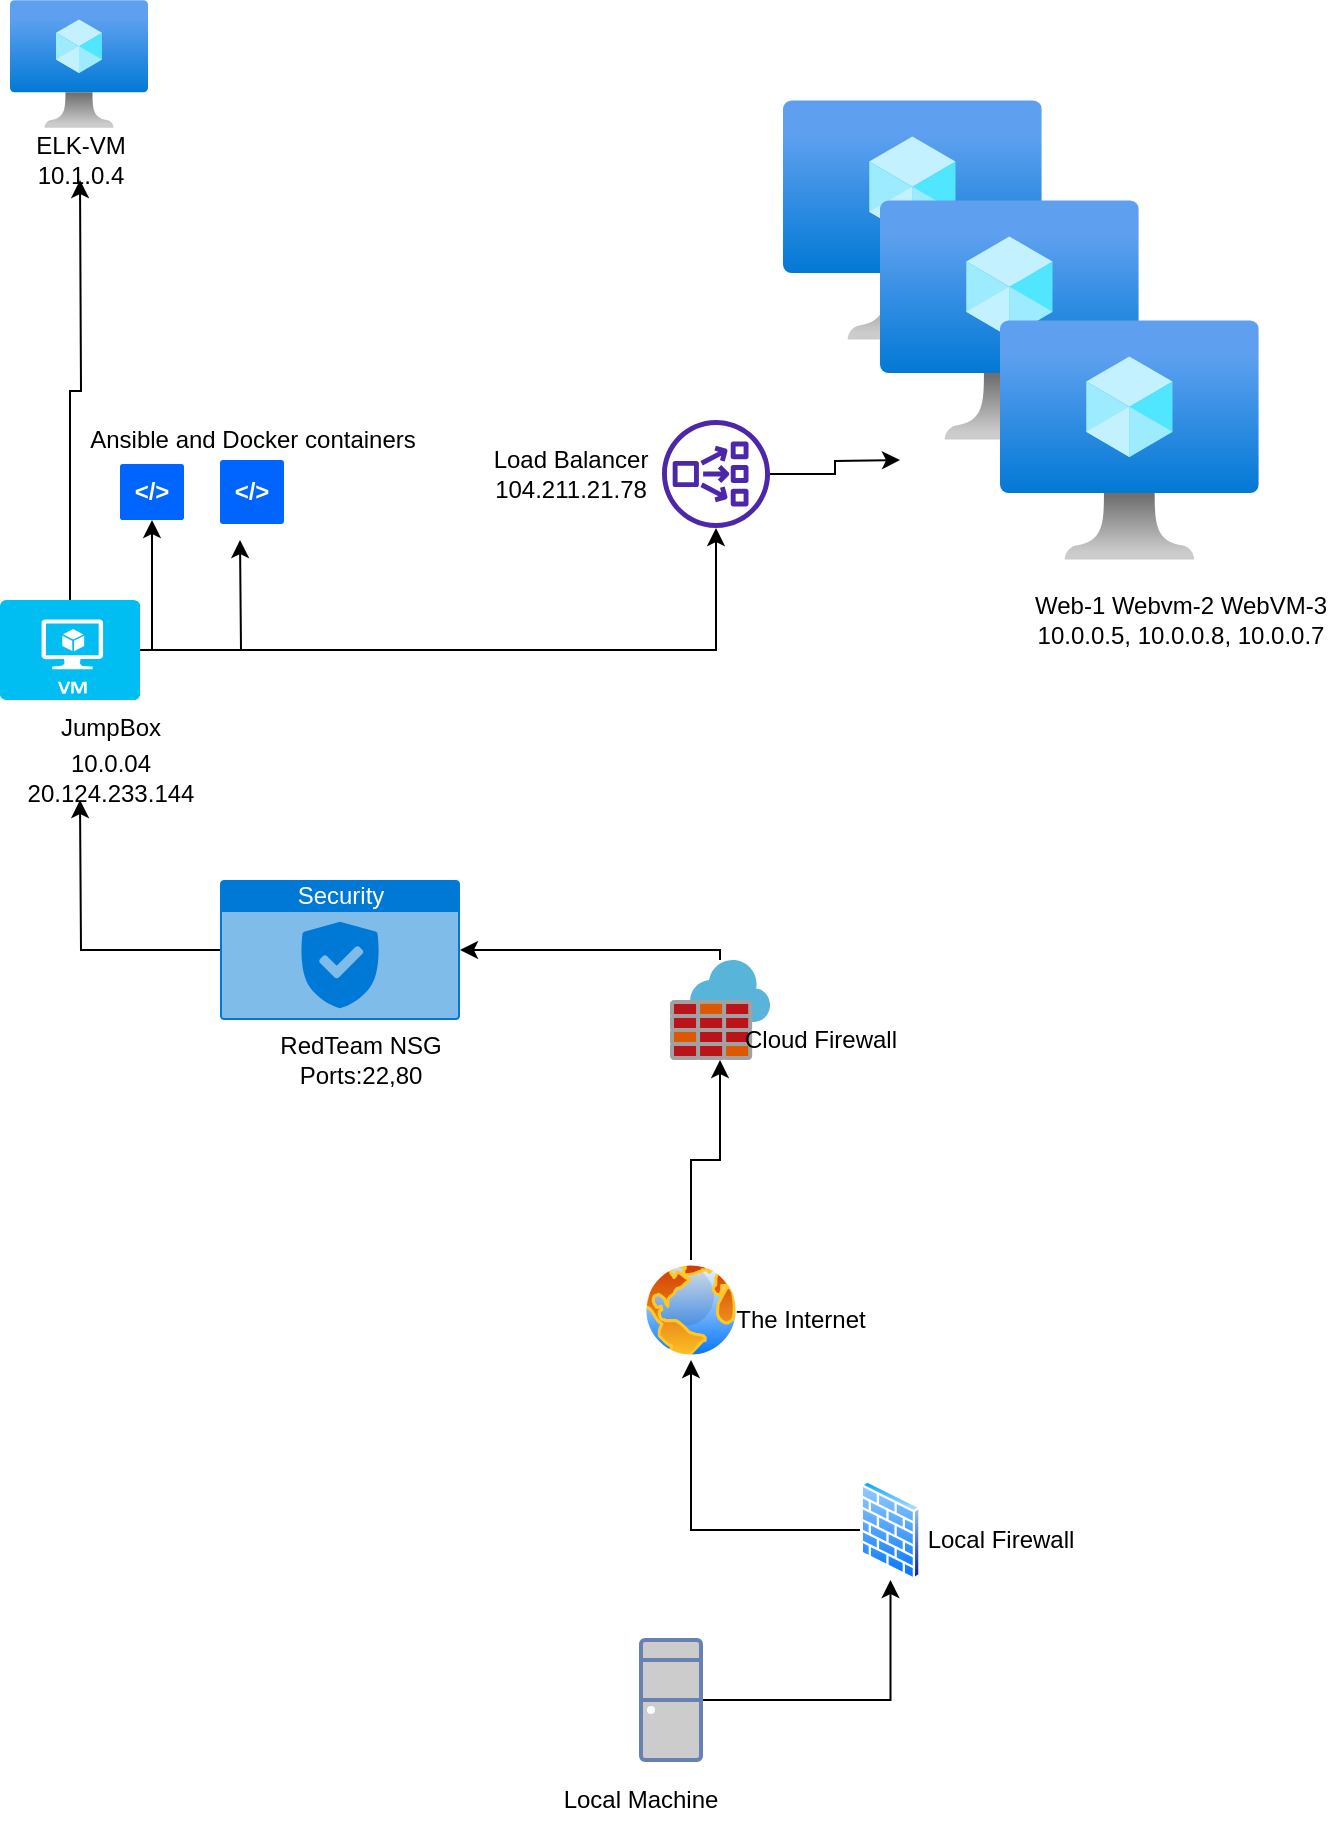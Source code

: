 <mxfile version="15.8.7" type="device"><diagram id="Dm8JXSk4xyU7anZuI7Jv" name="Page-1"><mxGraphModel dx="1102" dy="1025" grid="1" gridSize="10" guides="1" tooltips="1" connect="1" arrows="1" fold="1" page="1" pageScale="1" pageWidth="850" pageHeight="1100" math="0" shadow="0"><root><mxCell id="0"/><mxCell id="1" parent="0"/><mxCell id="suPRip7BqP3Dh2SWHIjD-8" value="" style="edgeStyle=orthogonalEdgeStyle;rounded=0;orthogonalLoop=1;jettySize=auto;html=1;" parent="1" source="suPRip7BqP3Dh2SWHIjD-2" target="suPRip7BqP3Dh2SWHIjD-6" edge="1"><mxGeometry relative="1" as="geometry"/></mxCell><mxCell id="suPRip7BqP3Dh2SWHIjD-2" value="" style="fontColor=#0066CC;verticalAlign=top;verticalLabelPosition=bottom;labelPosition=center;align=center;html=1;outlineConnect=0;fillColor=#CCCCCC;strokeColor=#6881B3;gradientColor=none;gradientDirection=north;strokeWidth=2;shape=mxgraph.networks.desktop_pc;" parent="1" vertex="1"><mxGeometry x="410.5" y="1000" width="30" height="60" as="geometry"/></mxCell><mxCell id="suPRip7BqP3Dh2SWHIjD-10" value="" style="edgeStyle=orthogonalEdgeStyle;rounded=0;orthogonalLoop=1;jettySize=auto;html=1;" parent="1" source="suPRip7BqP3Dh2SWHIjD-6" target="suPRip7BqP3Dh2SWHIjD-9" edge="1"><mxGeometry relative="1" as="geometry"/></mxCell><mxCell id="suPRip7BqP3Dh2SWHIjD-6" value="" style="aspect=fixed;perimeter=ellipsePerimeter;html=1;align=center;shadow=0;dashed=0;spacingTop=3;image;image=img/lib/active_directory/firewall.svg;" parent="1" vertex="1"><mxGeometry x="520" y="920" width="30.5" height="50" as="geometry"/></mxCell><mxCell id="suPRip7BqP3Dh2SWHIjD-13" value="" style="edgeStyle=orthogonalEdgeStyle;rounded=0;orthogonalLoop=1;jettySize=auto;html=1;" parent="1" source="suPRip7BqP3Dh2SWHIjD-9" target="suPRip7BqP3Dh2SWHIjD-12" edge="1"><mxGeometry relative="1" as="geometry"/></mxCell><mxCell id="suPRip7BqP3Dh2SWHIjD-9" value="" style="aspect=fixed;perimeter=ellipsePerimeter;html=1;align=center;shadow=0;dashed=0;spacingTop=3;image;image=img/lib/active_directory/internet_globe.svg;" parent="1" vertex="1"><mxGeometry x="410.5" y="810" width="50" height="50" as="geometry"/></mxCell><mxCell id="suPRip7BqP3Dh2SWHIjD-17" value="" style="edgeStyle=orthogonalEdgeStyle;rounded=0;orthogonalLoop=1;jettySize=auto;html=1;" parent="1" source="suPRip7BqP3Dh2SWHIjD-12" target="suPRip7BqP3Dh2SWHIjD-14" edge="1"><mxGeometry relative="1" as="geometry"><Array as="points"><mxPoint x="450" y="655"/></Array></mxGeometry></mxCell><object label="" placeholders="1" id="suPRip7BqP3Dh2SWHIjD-12"><mxCell style="sketch=0;aspect=fixed;html=1;points=[];align=center;image;fontSize=12;image=img/lib/mscae/Azure_Firewall.svg;" parent="1" vertex="1"><mxGeometry x="425" y="660" width="50" height="50" as="geometry"/></mxCell></object><mxCell id="suPRip7BqP3Dh2SWHIjD-27" value="" style="edgeStyle=orthogonalEdgeStyle;rounded=0;orthogonalLoop=1;jettySize=auto;html=1;" parent="1" source="suPRip7BqP3Dh2SWHIjD-14" edge="1"><mxGeometry relative="1" as="geometry"><mxPoint x="130" y="580" as="targetPoint"/></mxGeometry></mxCell><mxCell id="suPRip7BqP3Dh2SWHIjD-14" value="Security" style="html=1;strokeColor=none;fillColor=#0079D6;labelPosition=center;verticalLabelPosition=middle;verticalAlign=top;align=center;fontSize=12;outlineConnect=0;spacingTop=-6;fontColor=#FFFFFF;sketch=0;shape=mxgraph.sitemap.security;" parent="1" vertex="1"><mxGeometry x="200" y="620" width="120" height="70" as="geometry"/></mxCell><mxCell id="suPRip7BqP3Dh2SWHIjD-19" value="Local Machine" style="text;html=1;align=center;verticalAlign=middle;resizable=0;points=[];autosize=1;strokeColor=none;fillColor=none;" parent="1" vertex="1"><mxGeometry x="365" y="1070" width="90" height="20" as="geometry"/></mxCell><mxCell id="suPRip7BqP3Dh2SWHIjD-21" value="Local Firewall" style="text;html=1;align=center;verticalAlign=middle;resizable=0;points=[];autosize=1;strokeColor=none;fillColor=none;" parent="1" vertex="1"><mxGeometry x="545" y="940" width="90" height="20" as="geometry"/></mxCell><mxCell id="suPRip7BqP3Dh2SWHIjD-22" value="The Internet" style="text;html=1;align=center;verticalAlign=middle;resizable=0;points=[];autosize=1;strokeColor=none;fillColor=none;" parent="1" vertex="1"><mxGeometry x="450" y="830" width="80" height="20" as="geometry"/></mxCell><mxCell id="suPRip7BqP3Dh2SWHIjD-23" value="Cloud Firewall" style="text;html=1;align=center;verticalAlign=middle;resizable=0;points=[];autosize=1;strokeColor=none;fillColor=none;" parent="1" vertex="1"><mxGeometry x="455" y="690" width="90" height="20" as="geometry"/></mxCell><mxCell id="suPRip7BqP3Dh2SWHIjD-24" value="RedTeam NSG&lt;br&gt;Ports:22,80" style="text;html=1;align=center;verticalAlign=middle;resizable=0;points=[];autosize=1;strokeColor=none;fillColor=none;" parent="1" vertex="1"><mxGeometry x="220" y="695" width="100" height="30" as="geometry"/></mxCell><mxCell id="suPRip7BqP3Dh2SWHIjD-31" value="" style="edgeStyle=orthogonalEdgeStyle;rounded=0;orthogonalLoop=1;jettySize=auto;html=1;fontSize=8;" parent="1" source="suPRip7BqP3Dh2SWHIjD-25" target="suPRip7BqP3Dh2SWHIjD-29" edge="1"><mxGeometry relative="1" as="geometry"/></mxCell><mxCell id="suPRip7BqP3Dh2SWHIjD-48" value="" style="edgeStyle=orthogonalEdgeStyle;rounded=0;orthogonalLoop=1;jettySize=auto;html=1;fontSize=12;" parent="1" source="suPRip7BqP3Dh2SWHIjD-25" edge="1"><mxGeometry relative="1" as="geometry"><mxPoint x="130" y="270" as="targetPoint"/></mxGeometry></mxCell><mxCell id="suPRip7BqP3Dh2SWHIjD-57" value="" style="edgeStyle=orthogonalEdgeStyle;rounded=0;orthogonalLoop=1;jettySize=auto;html=1;fontSize=12;entryX=0.5;entryY=1;entryDx=0;entryDy=0;" parent="1" source="suPRip7BqP3Dh2SWHIjD-25" target="suPRip7BqP3Dh2SWHIjD-51" edge="1"><mxGeometry relative="1" as="geometry"><mxPoint x="10" y="505" as="targetPoint"/><Array as="points"><mxPoint x="166" y="505"/></Array></mxGeometry></mxCell><mxCell id="suPRip7BqP3Dh2SWHIjD-60" value="" style="edgeStyle=orthogonalEdgeStyle;rounded=0;orthogonalLoop=1;jettySize=auto;html=1;fontSize=12;" parent="1" source="suPRip7BqP3Dh2SWHIjD-25" edge="1"><mxGeometry relative="1" as="geometry"><mxPoint x="210" y="450" as="targetPoint"/></mxGeometry></mxCell><mxCell id="suPRip7BqP3Dh2SWHIjD-25" value="" style="verticalLabelPosition=bottom;html=1;verticalAlign=top;align=center;strokeColor=none;fillColor=#00BEF2;shape=mxgraph.azure.virtual_machine;" parent="1" vertex="1"><mxGeometry x="90" y="480" width="70" height="50" as="geometry"/></mxCell><mxCell id="suPRip7BqP3Dh2SWHIjD-28" value="JumpBox&lt;br&gt;10.0.04&lt;font size=&quot;3&quot;&gt;&lt;br&gt;&lt;/font&gt;20.124.233.144" style="text;html=1;align=center;verticalAlign=middle;resizable=0;points=[];autosize=1;strokeColor=none;fillColor=none;" parent="1" vertex="1"><mxGeometry x="95" y="535" width="100" height="50" as="geometry"/></mxCell><mxCell id="suPRip7BqP3Dh2SWHIjD-50" value="" style="edgeStyle=orthogonalEdgeStyle;rounded=0;orthogonalLoop=1;jettySize=auto;html=1;fontSize=12;" parent="1" source="suPRip7BqP3Dh2SWHIjD-29" edge="1"><mxGeometry relative="1" as="geometry"><mxPoint x="540" y="410" as="targetPoint"/></mxGeometry></mxCell><mxCell id="suPRip7BqP3Dh2SWHIjD-29" value="" style="sketch=0;outlineConnect=0;fontColor=#232F3E;gradientColor=none;fillColor=#4D27AA;strokeColor=none;dashed=0;verticalLabelPosition=bottom;verticalAlign=top;align=center;html=1;fontSize=12;fontStyle=0;aspect=fixed;pointerEvents=1;shape=mxgraph.aws4.network_load_balancer;" parent="1" vertex="1"><mxGeometry x="421" y="390" width="54" height="54" as="geometry"/></mxCell><mxCell id="suPRip7BqP3Dh2SWHIjD-33" value="&lt;span style=&quot;font-size: 12px&quot;&gt;Load Balancer&lt;br&gt;104.211.21.78&lt;br&gt;&lt;/span&gt;" style="text;html=1;align=center;verticalAlign=middle;resizable=0;points=[];autosize=1;strokeColor=none;fillColor=none;fontSize=8;" parent="1" vertex="1"><mxGeometry x="330" y="402" width="90" height="30" as="geometry"/></mxCell><mxCell id="suPRip7BqP3Dh2SWHIjD-34" value="" style="aspect=fixed;html=1;points=[];align=center;image;fontSize=12;image=img/lib/azure2/compute/Virtual_Machine.svg;" parent="1" vertex="1"><mxGeometry x="481.5" y="230" width="129.38" height="120" as="geometry"/></mxCell><mxCell id="suPRip7BqP3Dh2SWHIjD-38" value="" style="aspect=fixed;html=1;points=[];align=center;image;fontSize=12;image=img/lib/azure2/compute/Virtual_Machine.svg;" parent="1" vertex="1"><mxGeometry x="530" y="280" width="129.38" height="120" as="geometry"/></mxCell><mxCell id="suPRip7BqP3Dh2SWHIjD-39" value="" style="aspect=fixed;html=1;points=[];align=center;image;fontSize=12;image=img/lib/azure2/compute/Virtual_Machine.svg;" parent="1" vertex="1"><mxGeometry x="590" y="340" width="129.38" height="120" as="geometry"/></mxCell><mxCell id="suPRip7BqP3Dh2SWHIjD-41" value="Web-1 Webvm-2 WebVM-3&lt;br&gt;10.0.0.5, 10.0.0.8, 10.0.0.7" style="text;html=1;align=center;verticalAlign=middle;resizable=0;points=[];autosize=1;strokeColor=none;fillColor=none;fontSize=12;" parent="1" vertex="1"><mxGeometry x="600" y="475" width="160" height="30" as="geometry"/></mxCell><mxCell id="suPRip7BqP3Dh2SWHIjD-46" value="" style="aspect=fixed;html=1;points=[];align=center;image;fontSize=12;image=img/lib/azure2/compute/Virtual_Machine.svg;" parent="1" vertex="1"><mxGeometry x="95" y="180" width="69" height="64" as="geometry"/></mxCell><mxCell id="suPRip7BqP3Dh2SWHIjD-49" value="ELK-VM&lt;br&gt;10.1.0.4" style="text;html=1;align=center;verticalAlign=middle;resizable=0;points=[];autosize=1;strokeColor=none;fillColor=none;fontSize=12;" parent="1" vertex="1"><mxGeometry x="100" y="245" width="60" height="30" as="geometry"/></mxCell><mxCell id="suPRip7BqP3Dh2SWHIjD-51" value="&amp;lt;/&amp;gt;" style="rounded=1;arcSize=5;fillColor=#0065FF;strokeColor=none;fontColor=#ffffff;align=center;verticalAlign=middle;whiteSpace=wrap;fontSize=12;fontStyle=1;html=1;sketch=0;" parent="1" vertex="1"><mxGeometry x="150" y="412" width="32" height="28" as="geometry"/></mxCell><mxCell id="suPRip7BqP3Dh2SWHIjD-53" value="&amp;lt;/&amp;gt;" style="rounded=1;arcSize=5;fillColor=#0065FF;strokeColor=none;fontColor=#ffffff;align=center;verticalAlign=middle;whiteSpace=wrap;fontSize=12;fontStyle=1;html=1;sketch=0;" parent="1" vertex="1"><mxGeometry x="200" y="410" width="32" height="32" as="geometry"/></mxCell><mxCell id="suPRip7BqP3Dh2SWHIjD-61" value="Ansible and Docker containers" style="text;html=1;align=center;verticalAlign=middle;resizable=0;points=[];autosize=1;strokeColor=none;fillColor=none;fontSize=12;" parent="1" vertex="1"><mxGeometry x="126" y="390" width="180" height="20" as="geometry"/></mxCell></root></mxGraphModel></diagram></mxfile>